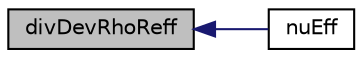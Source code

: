 digraph "divDevRhoReff"
{
  bgcolor="transparent";
  edge [fontname="Helvetica",fontsize="10",labelfontname="Helvetica",labelfontsize="10"];
  node [fontname="Helvetica",fontsize="10",shape=record];
  rankdir="LR";
  Node1 [label="divDevRhoReff",height=0.2,width=0.4,color="black", fillcolor="grey75", style="filled", fontcolor="black"];
  Node1 -> Node2 [dir="back",color="midnightblue",fontsize="10",style="solid",fontname="Helvetica"];
  Node2 [label="nuEff",height=0.2,width=0.4,color="black",URL="$a01240.html#a1c218c9cd21e463a17acc70735754f93",tooltip="Return the effective viscosity on patch. "];
}
